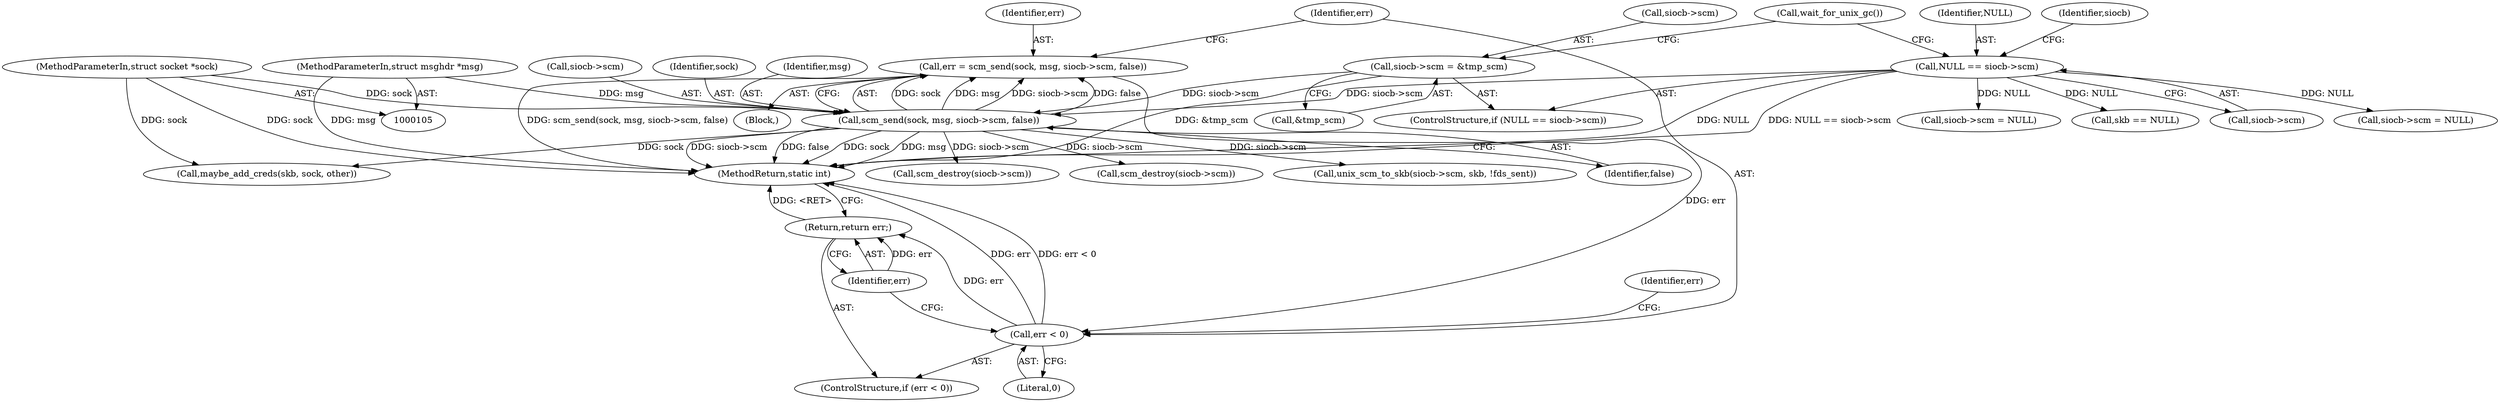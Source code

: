 digraph "0_linux_e0e3cea46d31d23dc40df0a49a7a2c04fe8edfea_1@API" {
"1000152" [label="(Call,err = scm_send(sock, msg, siocb->scm, false))"];
"1000154" [label="(Call,scm_send(sock, msg, siocb->scm, false))"];
"1000107" [label="(MethodParameterIn,struct socket *sock)"];
"1000108" [label="(MethodParameterIn,struct msghdr *msg)"];
"1000140" [label="(Call,NULL == siocb->scm)"];
"1000145" [label="(Call,siocb->scm = &tmp_scm)"];
"1000162" [label="(Call,err < 0)"];
"1000165" [label="(Return,return err;)"];
"1000157" [label="(Call,siocb->scm)"];
"1000331" [label="(Call,maybe_add_creds(skb, sock, other))"];
"1000107" [label="(MethodParameterIn,struct socket *sock)"];
"1000151" [label="(Call,wait_for_unix_gc())"];
"1000155" [label="(Identifier,sock)"];
"1000266" [label="(Call,skb == NULL)"];
"1000142" [label="(Call,siocb->scm)"];
"1000403" [label="(Call,siocb->scm = NULL)"];
"1000110" [label="(Block,)"];
"1000152" [label="(Call,err = scm_send(sock, msg, siocb->scm, false))"];
"1000162" [label="(Call,err < 0)"];
"1000166" [label="(Identifier,err)"];
"1000140" [label="(Call,NULL == siocb->scm)"];
"1000108" [label="(MethodParameterIn,struct msghdr *msg)"];
"1000409" [label="(MethodReturn,static int)"];
"1000146" [label="(Call,siocb->scm)"];
"1000165" [label="(Return,return err;)"];
"1000141" [label="(Identifier,NULL)"];
"1000164" [label="(Literal,0)"];
"1000366" [label="(Call,siocb->scm = NULL)"];
"1000161" [label="(ControlStructure,if (err < 0))"];
"1000163" [label="(Identifier,err)"];
"1000362" [label="(Call,scm_destroy(siocb->scm))"];
"1000139" [label="(ControlStructure,if (NULL == siocb->scm))"];
"1000156" [label="(Identifier,msg)"];
"1000279" [label="(Call,unix_scm_to_skb(siocb->scm, skb, !fds_sent))"];
"1000145" [label="(Call,siocb->scm = &tmp_scm)"];
"1000147" [label="(Identifier,siocb)"];
"1000160" [label="(Identifier,false)"];
"1000153" [label="(Identifier,err)"];
"1000149" [label="(Call,&tmp_scm)"];
"1000399" [label="(Call,scm_destroy(siocb->scm))"];
"1000154" [label="(Call,scm_send(sock, msg, siocb->scm, false))"];
"1000168" [label="(Identifier,err)"];
"1000152" -> "1000110"  [label="AST: "];
"1000152" -> "1000154"  [label="CFG: "];
"1000153" -> "1000152"  [label="AST: "];
"1000154" -> "1000152"  [label="AST: "];
"1000163" -> "1000152"  [label="CFG: "];
"1000152" -> "1000409"  [label="DDG: scm_send(sock, msg, siocb->scm, false)"];
"1000154" -> "1000152"  [label="DDG: sock"];
"1000154" -> "1000152"  [label="DDG: msg"];
"1000154" -> "1000152"  [label="DDG: siocb->scm"];
"1000154" -> "1000152"  [label="DDG: false"];
"1000152" -> "1000162"  [label="DDG: err"];
"1000154" -> "1000160"  [label="CFG: "];
"1000155" -> "1000154"  [label="AST: "];
"1000156" -> "1000154"  [label="AST: "];
"1000157" -> "1000154"  [label="AST: "];
"1000160" -> "1000154"  [label="AST: "];
"1000154" -> "1000409"  [label="DDG: siocb->scm"];
"1000154" -> "1000409"  [label="DDG: false"];
"1000154" -> "1000409"  [label="DDG: sock"];
"1000154" -> "1000409"  [label="DDG: msg"];
"1000107" -> "1000154"  [label="DDG: sock"];
"1000108" -> "1000154"  [label="DDG: msg"];
"1000140" -> "1000154"  [label="DDG: siocb->scm"];
"1000145" -> "1000154"  [label="DDG: siocb->scm"];
"1000154" -> "1000279"  [label="DDG: siocb->scm"];
"1000154" -> "1000331"  [label="DDG: sock"];
"1000154" -> "1000362"  [label="DDG: siocb->scm"];
"1000154" -> "1000399"  [label="DDG: siocb->scm"];
"1000107" -> "1000105"  [label="AST: "];
"1000107" -> "1000409"  [label="DDG: sock"];
"1000107" -> "1000331"  [label="DDG: sock"];
"1000108" -> "1000105"  [label="AST: "];
"1000108" -> "1000409"  [label="DDG: msg"];
"1000140" -> "1000139"  [label="AST: "];
"1000140" -> "1000142"  [label="CFG: "];
"1000141" -> "1000140"  [label="AST: "];
"1000142" -> "1000140"  [label="AST: "];
"1000147" -> "1000140"  [label="CFG: "];
"1000151" -> "1000140"  [label="CFG: "];
"1000140" -> "1000409"  [label="DDG: NULL"];
"1000140" -> "1000409"  [label="DDG: NULL == siocb->scm"];
"1000140" -> "1000266"  [label="DDG: NULL"];
"1000140" -> "1000366"  [label="DDG: NULL"];
"1000140" -> "1000403"  [label="DDG: NULL"];
"1000145" -> "1000139"  [label="AST: "];
"1000145" -> "1000149"  [label="CFG: "];
"1000146" -> "1000145"  [label="AST: "];
"1000149" -> "1000145"  [label="AST: "];
"1000151" -> "1000145"  [label="CFG: "];
"1000145" -> "1000409"  [label="DDG: &tmp_scm"];
"1000162" -> "1000161"  [label="AST: "];
"1000162" -> "1000164"  [label="CFG: "];
"1000163" -> "1000162"  [label="AST: "];
"1000164" -> "1000162"  [label="AST: "];
"1000166" -> "1000162"  [label="CFG: "];
"1000168" -> "1000162"  [label="CFG: "];
"1000162" -> "1000409"  [label="DDG: err"];
"1000162" -> "1000409"  [label="DDG: err < 0"];
"1000162" -> "1000165"  [label="DDG: err"];
"1000165" -> "1000161"  [label="AST: "];
"1000165" -> "1000166"  [label="CFG: "];
"1000166" -> "1000165"  [label="AST: "];
"1000409" -> "1000165"  [label="CFG: "];
"1000165" -> "1000409"  [label="DDG: <RET>"];
"1000166" -> "1000165"  [label="DDG: err"];
}
